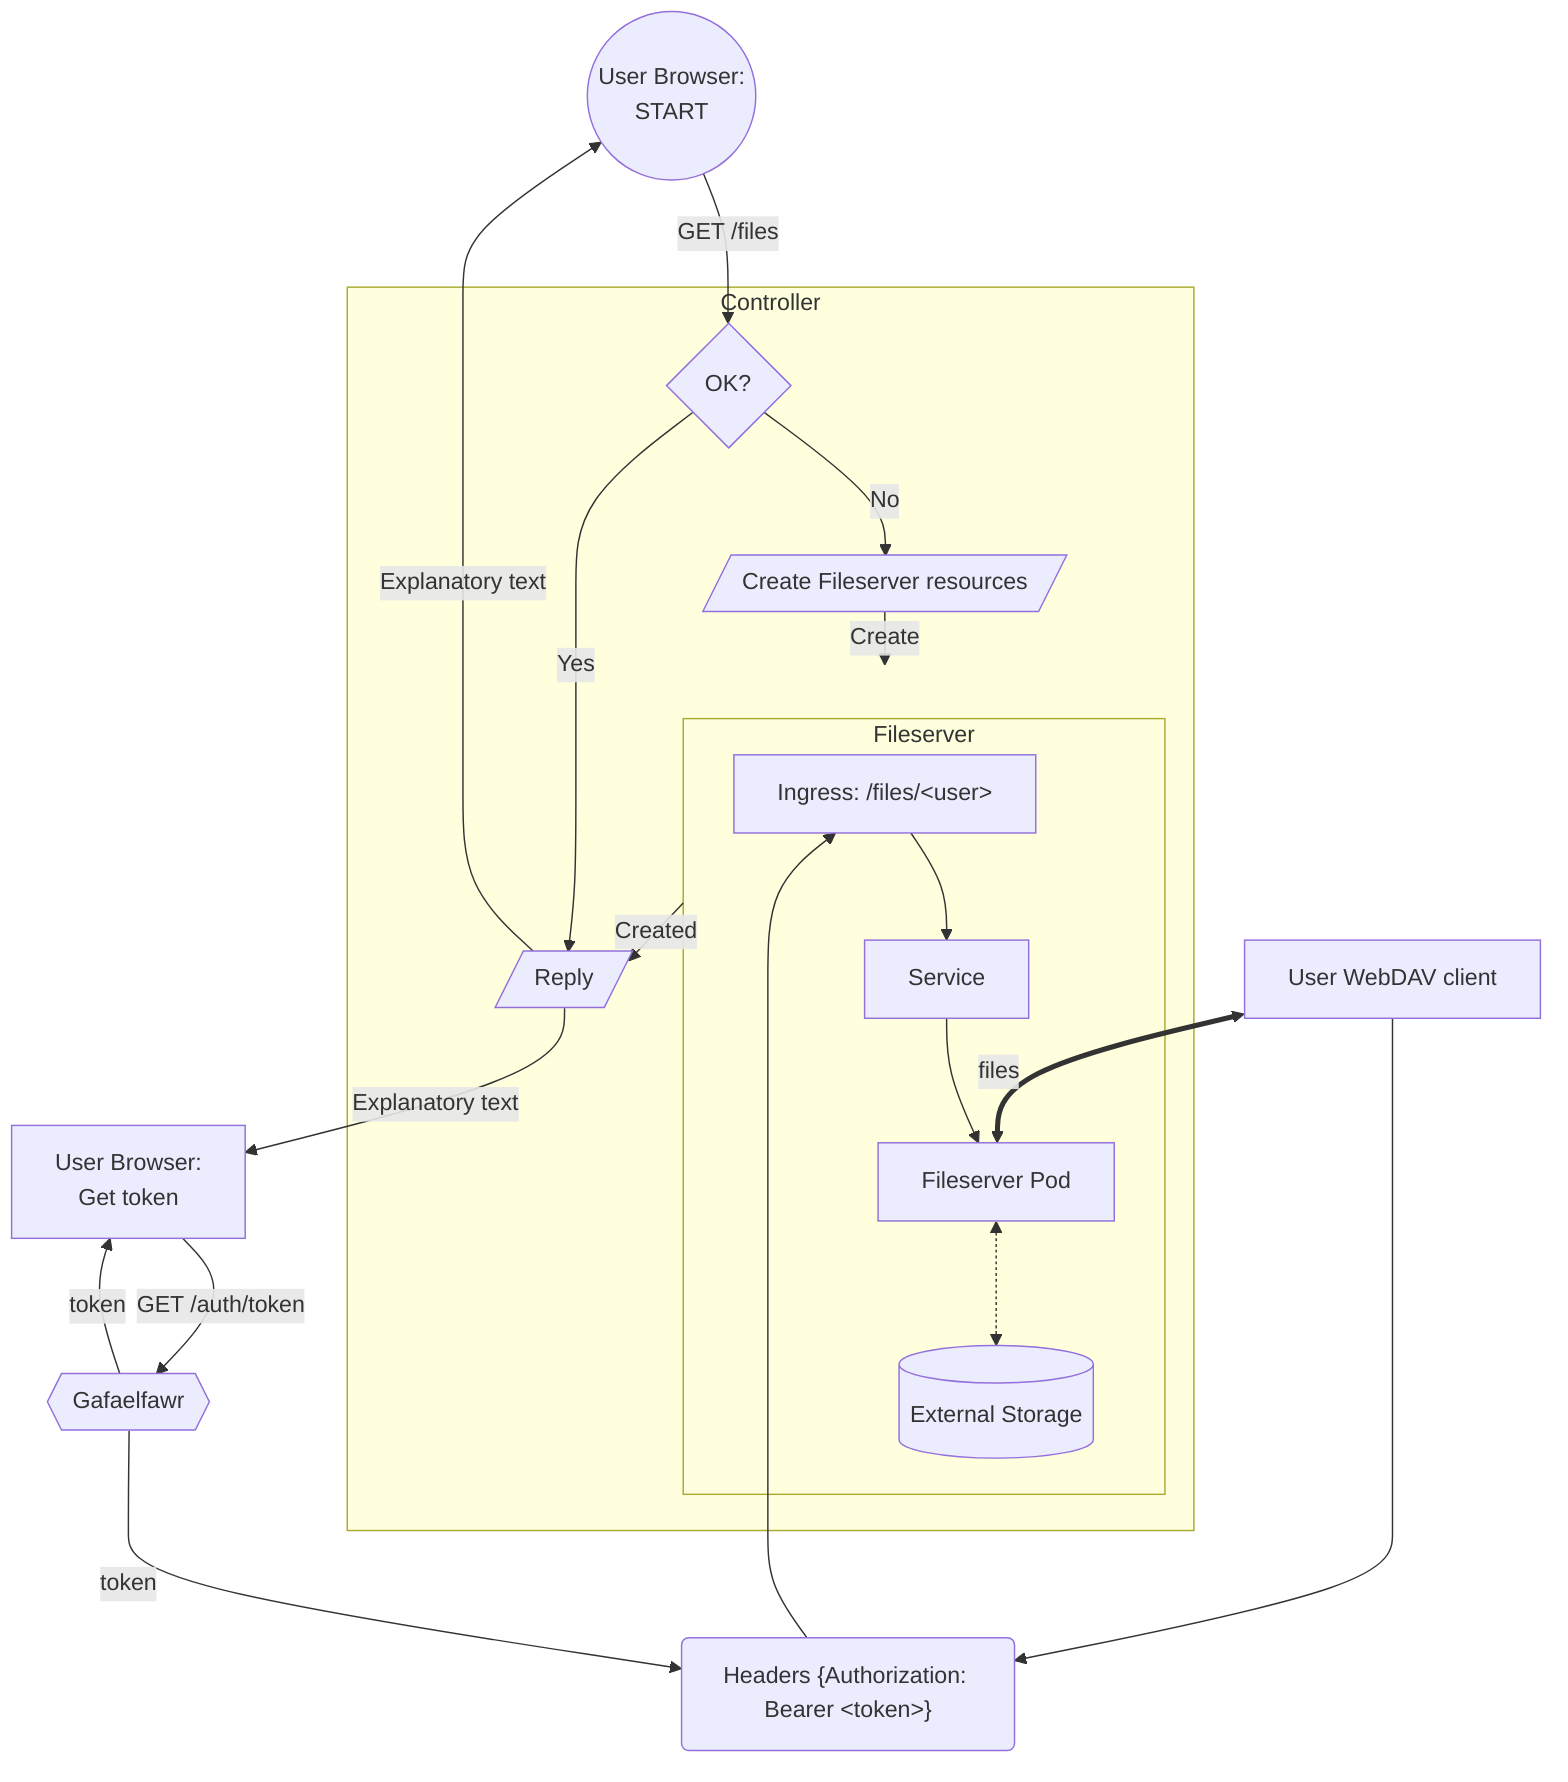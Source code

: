 flowchart TD
  UserBrowser(("""User Browser:
  START""")) -- GET /files --> CQ
  subgraph Controller
    CQ{OK?}
    CQ -- No --> CC[/Create Fileserver resources/] -- Create --> Fileserver -- Created --> Reply
    CQ -- Yes --> Reply
  end
  Reply[/Reply/] -- Explanatory text --> UserBrowser & UserBrowser2
  subgraph Fileserver
    Ingress["Ingress: /files/&lt;user&gt;"] --> Service --> Pod[Fileserver Pod]
    Pod <-.-> Storage
  end
  Gafaelfawr{{Gafaelfawr}}
  UserBrowser2["""User Browser:
  Get token"""] --GET /auth/token	--> Gafaelfawr
  Gafaelfawr -- token --> Headers & UserBrowser2
  Headers("Headers {Authorization: Bearer &lt;token&gt;}")
  WebDAV[User WebDAV client] --> Headers --> Ingress
  Storage[(External Storage)]
  WebDAV <== files ==> Pod